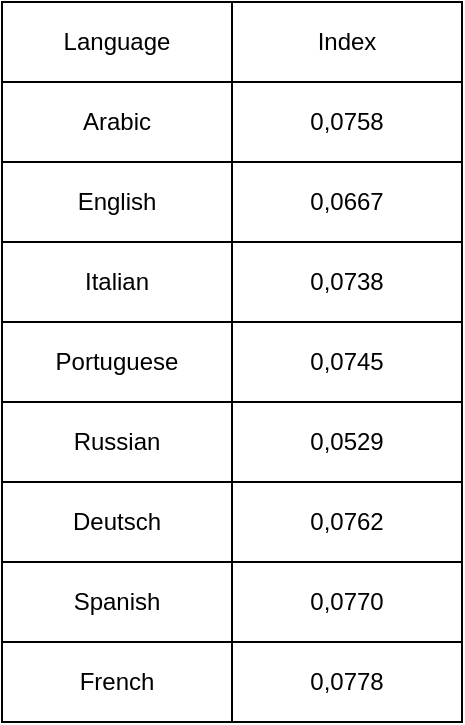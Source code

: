 <mxfile version="26.2.15">
  <diagram name="Page-1" id="xzAZTE38TMXfH0MoR6KK">
    <mxGraphModel dx="772" dy="509" grid="1" gridSize="10" guides="1" tooltips="1" connect="1" arrows="1" fold="1" page="1" pageScale="1" pageWidth="570" pageHeight="940" math="0" shadow="0">
      <root>
        <mxCell id="0" />
        <mxCell id="1" parent="0" />
        <mxCell id="JNs_Yf0Mag8GJZs71F5Y-1" value="" style="shape=table;startSize=0;container=1;collapsible=0;childLayout=tableLayout;fillColor=none;" vertex="1" parent="1">
          <mxGeometry x="180" y="90" width="230" height="360" as="geometry" />
        </mxCell>
        <mxCell id="JNs_Yf0Mag8GJZs71F5Y-2" value="" style="shape=tableRow;horizontal=0;startSize=0;swimlaneHead=0;swimlaneBody=0;strokeColor=inherit;top=0;left=0;bottom=0;right=0;collapsible=0;dropTarget=0;fillColor=none;points=[[0,0.5],[1,0.5]];portConstraint=eastwest;" vertex="1" parent="JNs_Yf0Mag8GJZs71F5Y-1">
          <mxGeometry width="230" height="40" as="geometry" />
        </mxCell>
        <mxCell id="JNs_Yf0Mag8GJZs71F5Y-3" value="Language" style="shape=partialRectangle;html=1;whiteSpace=wrap;connectable=0;strokeColor=inherit;overflow=hidden;fillColor=none;top=0;left=0;bottom=0;right=0;pointerEvents=1;" vertex="1" parent="JNs_Yf0Mag8GJZs71F5Y-2">
          <mxGeometry width="115" height="40" as="geometry">
            <mxRectangle width="115" height="40" as="alternateBounds" />
          </mxGeometry>
        </mxCell>
        <mxCell id="JNs_Yf0Mag8GJZs71F5Y-4" value="Index" style="shape=partialRectangle;html=1;whiteSpace=wrap;connectable=0;strokeColor=inherit;overflow=hidden;fillColor=none;top=0;left=0;bottom=0;right=0;pointerEvents=1;" vertex="1" parent="JNs_Yf0Mag8GJZs71F5Y-2">
          <mxGeometry x="115" width="115" height="40" as="geometry">
            <mxRectangle width="115" height="40" as="alternateBounds" />
          </mxGeometry>
        </mxCell>
        <mxCell id="JNs_Yf0Mag8GJZs71F5Y-5" value="" style="shape=tableRow;horizontal=0;startSize=0;swimlaneHead=0;swimlaneBody=0;strokeColor=inherit;top=0;left=0;bottom=0;right=0;collapsible=0;dropTarget=0;fillColor=none;points=[[0,0.5],[1,0.5]];portConstraint=eastwest;" vertex="1" parent="JNs_Yf0Mag8GJZs71F5Y-1">
          <mxGeometry y="40" width="230" height="40" as="geometry" />
        </mxCell>
        <mxCell id="JNs_Yf0Mag8GJZs71F5Y-6" value="Arabic" style="shape=partialRectangle;html=1;whiteSpace=wrap;connectable=0;strokeColor=inherit;overflow=hidden;fillColor=none;top=0;left=0;bottom=0;right=0;pointerEvents=1;" vertex="1" parent="JNs_Yf0Mag8GJZs71F5Y-5">
          <mxGeometry width="115" height="40" as="geometry">
            <mxRectangle width="115" height="40" as="alternateBounds" />
          </mxGeometry>
        </mxCell>
        <mxCell id="JNs_Yf0Mag8GJZs71F5Y-7" value="0,0758" style="shape=partialRectangle;html=1;whiteSpace=wrap;connectable=0;strokeColor=inherit;overflow=hidden;fillColor=none;top=0;left=0;bottom=0;right=0;pointerEvents=1;" vertex="1" parent="JNs_Yf0Mag8GJZs71F5Y-5">
          <mxGeometry x="115" width="115" height="40" as="geometry">
            <mxRectangle width="115" height="40" as="alternateBounds" />
          </mxGeometry>
        </mxCell>
        <mxCell id="JNs_Yf0Mag8GJZs71F5Y-8" value="" style="shape=tableRow;horizontal=0;startSize=0;swimlaneHead=0;swimlaneBody=0;strokeColor=inherit;top=0;left=0;bottom=0;right=0;collapsible=0;dropTarget=0;fillColor=none;points=[[0,0.5],[1,0.5]];portConstraint=eastwest;" vertex="1" parent="JNs_Yf0Mag8GJZs71F5Y-1">
          <mxGeometry y="80" width="230" height="40" as="geometry" />
        </mxCell>
        <mxCell id="JNs_Yf0Mag8GJZs71F5Y-9" value="English" style="shape=partialRectangle;html=1;whiteSpace=wrap;connectable=0;strokeColor=inherit;overflow=hidden;fillColor=none;top=0;left=0;bottom=0;right=0;pointerEvents=1;" vertex="1" parent="JNs_Yf0Mag8GJZs71F5Y-8">
          <mxGeometry width="115" height="40" as="geometry">
            <mxRectangle width="115" height="40" as="alternateBounds" />
          </mxGeometry>
        </mxCell>
        <mxCell id="JNs_Yf0Mag8GJZs71F5Y-10" value="0,0667" style="shape=partialRectangle;html=1;whiteSpace=wrap;connectable=0;strokeColor=inherit;overflow=hidden;fillColor=none;top=0;left=0;bottom=0;right=0;pointerEvents=1;" vertex="1" parent="JNs_Yf0Mag8GJZs71F5Y-8">
          <mxGeometry x="115" width="115" height="40" as="geometry">
            <mxRectangle width="115" height="40" as="alternateBounds" />
          </mxGeometry>
        </mxCell>
        <mxCell id="JNs_Yf0Mag8GJZs71F5Y-11" value="" style="shape=tableRow;horizontal=0;startSize=0;swimlaneHead=0;swimlaneBody=0;strokeColor=inherit;top=0;left=0;bottom=0;right=0;collapsible=0;dropTarget=0;fillColor=none;points=[[0,0.5],[1,0.5]];portConstraint=eastwest;" vertex="1" parent="JNs_Yf0Mag8GJZs71F5Y-1">
          <mxGeometry y="120" width="230" height="40" as="geometry" />
        </mxCell>
        <mxCell id="JNs_Yf0Mag8GJZs71F5Y-12" value="Italian" style="shape=partialRectangle;html=1;whiteSpace=wrap;connectable=0;strokeColor=inherit;overflow=hidden;fillColor=none;top=0;left=0;bottom=0;right=0;pointerEvents=1;" vertex="1" parent="JNs_Yf0Mag8GJZs71F5Y-11">
          <mxGeometry width="115" height="40" as="geometry">
            <mxRectangle width="115" height="40" as="alternateBounds" />
          </mxGeometry>
        </mxCell>
        <mxCell id="JNs_Yf0Mag8GJZs71F5Y-13" value="0,0738" style="shape=partialRectangle;html=1;whiteSpace=wrap;connectable=0;strokeColor=inherit;overflow=hidden;fillColor=none;top=0;left=0;bottom=0;right=0;pointerEvents=1;" vertex="1" parent="JNs_Yf0Mag8GJZs71F5Y-11">
          <mxGeometry x="115" width="115" height="40" as="geometry">
            <mxRectangle width="115" height="40" as="alternateBounds" />
          </mxGeometry>
        </mxCell>
        <mxCell id="JNs_Yf0Mag8GJZs71F5Y-14" value="" style="shape=tableRow;horizontal=0;startSize=0;swimlaneHead=0;swimlaneBody=0;strokeColor=inherit;top=0;left=0;bottom=0;right=0;collapsible=0;dropTarget=0;fillColor=none;points=[[0,0.5],[1,0.5]];portConstraint=eastwest;" vertex="1" parent="JNs_Yf0Mag8GJZs71F5Y-1">
          <mxGeometry y="160" width="230" height="40" as="geometry" />
        </mxCell>
        <mxCell id="JNs_Yf0Mag8GJZs71F5Y-15" value="Portuguese" style="shape=partialRectangle;html=1;whiteSpace=wrap;connectable=0;strokeColor=inherit;overflow=hidden;fillColor=none;top=0;left=0;bottom=0;right=0;pointerEvents=1;" vertex="1" parent="JNs_Yf0Mag8GJZs71F5Y-14">
          <mxGeometry width="115" height="40" as="geometry">
            <mxRectangle width="115" height="40" as="alternateBounds" />
          </mxGeometry>
        </mxCell>
        <mxCell id="JNs_Yf0Mag8GJZs71F5Y-16" value="0,0745" style="shape=partialRectangle;html=1;whiteSpace=wrap;connectable=0;strokeColor=inherit;overflow=hidden;fillColor=none;top=0;left=0;bottom=0;right=0;pointerEvents=1;" vertex="1" parent="JNs_Yf0Mag8GJZs71F5Y-14">
          <mxGeometry x="115" width="115" height="40" as="geometry">
            <mxRectangle width="115" height="40" as="alternateBounds" />
          </mxGeometry>
        </mxCell>
        <mxCell id="JNs_Yf0Mag8GJZs71F5Y-17" value="" style="shape=tableRow;horizontal=0;startSize=0;swimlaneHead=0;swimlaneBody=0;strokeColor=inherit;top=0;left=0;bottom=0;right=0;collapsible=0;dropTarget=0;fillColor=none;points=[[0,0.5],[1,0.5]];portConstraint=eastwest;" vertex="1" parent="JNs_Yf0Mag8GJZs71F5Y-1">
          <mxGeometry y="200" width="230" height="40" as="geometry" />
        </mxCell>
        <mxCell id="JNs_Yf0Mag8GJZs71F5Y-18" value="Russian" style="shape=partialRectangle;html=1;whiteSpace=wrap;connectable=0;strokeColor=inherit;overflow=hidden;fillColor=none;top=0;left=0;bottom=0;right=0;pointerEvents=1;" vertex="1" parent="JNs_Yf0Mag8GJZs71F5Y-17">
          <mxGeometry width="115" height="40" as="geometry">
            <mxRectangle width="115" height="40" as="alternateBounds" />
          </mxGeometry>
        </mxCell>
        <mxCell id="JNs_Yf0Mag8GJZs71F5Y-19" value="0,0529" style="shape=partialRectangle;html=1;whiteSpace=wrap;connectable=0;strokeColor=inherit;overflow=hidden;fillColor=none;top=0;left=0;bottom=0;right=0;pointerEvents=1;" vertex="1" parent="JNs_Yf0Mag8GJZs71F5Y-17">
          <mxGeometry x="115" width="115" height="40" as="geometry">
            <mxRectangle width="115" height="40" as="alternateBounds" />
          </mxGeometry>
        </mxCell>
        <mxCell id="JNs_Yf0Mag8GJZs71F5Y-20" value="" style="shape=tableRow;horizontal=0;startSize=0;swimlaneHead=0;swimlaneBody=0;strokeColor=inherit;top=0;left=0;bottom=0;right=0;collapsible=0;dropTarget=0;fillColor=none;points=[[0,0.5],[1,0.5]];portConstraint=eastwest;" vertex="1" parent="JNs_Yf0Mag8GJZs71F5Y-1">
          <mxGeometry y="240" width="230" height="40" as="geometry" />
        </mxCell>
        <mxCell id="JNs_Yf0Mag8GJZs71F5Y-21" value="Deutsch" style="shape=partialRectangle;html=1;whiteSpace=wrap;connectable=0;strokeColor=inherit;overflow=hidden;fillColor=none;top=0;left=0;bottom=0;right=0;pointerEvents=1;" vertex="1" parent="JNs_Yf0Mag8GJZs71F5Y-20">
          <mxGeometry width="115" height="40" as="geometry">
            <mxRectangle width="115" height="40" as="alternateBounds" />
          </mxGeometry>
        </mxCell>
        <mxCell id="JNs_Yf0Mag8GJZs71F5Y-22" value="0,0762" style="shape=partialRectangle;html=1;whiteSpace=wrap;connectable=0;strokeColor=inherit;overflow=hidden;fillColor=none;top=0;left=0;bottom=0;right=0;pointerEvents=1;" vertex="1" parent="JNs_Yf0Mag8GJZs71F5Y-20">
          <mxGeometry x="115" width="115" height="40" as="geometry">
            <mxRectangle width="115" height="40" as="alternateBounds" />
          </mxGeometry>
        </mxCell>
        <mxCell id="JNs_Yf0Mag8GJZs71F5Y-23" value="" style="shape=tableRow;horizontal=0;startSize=0;swimlaneHead=0;swimlaneBody=0;strokeColor=inherit;top=0;left=0;bottom=0;right=0;collapsible=0;dropTarget=0;fillColor=none;points=[[0,0.5],[1,0.5]];portConstraint=eastwest;" vertex="1" parent="JNs_Yf0Mag8GJZs71F5Y-1">
          <mxGeometry y="280" width="230" height="40" as="geometry" />
        </mxCell>
        <mxCell id="JNs_Yf0Mag8GJZs71F5Y-24" value="Spanish" style="shape=partialRectangle;html=1;whiteSpace=wrap;connectable=0;strokeColor=inherit;overflow=hidden;fillColor=none;top=0;left=0;bottom=0;right=0;pointerEvents=1;" vertex="1" parent="JNs_Yf0Mag8GJZs71F5Y-23">
          <mxGeometry width="115" height="40" as="geometry">
            <mxRectangle width="115" height="40" as="alternateBounds" />
          </mxGeometry>
        </mxCell>
        <mxCell id="JNs_Yf0Mag8GJZs71F5Y-25" value="0,0770" style="shape=partialRectangle;html=1;whiteSpace=wrap;connectable=0;strokeColor=inherit;overflow=hidden;fillColor=none;top=0;left=0;bottom=0;right=0;pointerEvents=1;" vertex="1" parent="JNs_Yf0Mag8GJZs71F5Y-23">
          <mxGeometry x="115" width="115" height="40" as="geometry">
            <mxRectangle width="115" height="40" as="alternateBounds" />
          </mxGeometry>
        </mxCell>
        <mxCell id="JNs_Yf0Mag8GJZs71F5Y-26" value="" style="shape=tableRow;horizontal=0;startSize=0;swimlaneHead=0;swimlaneBody=0;strokeColor=inherit;top=0;left=0;bottom=0;right=0;collapsible=0;dropTarget=0;fillColor=none;points=[[0,0.5],[1,0.5]];portConstraint=eastwest;" vertex="1" parent="JNs_Yf0Mag8GJZs71F5Y-1">
          <mxGeometry y="320" width="230" height="40" as="geometry" />
        </mxCell>
        <mxCell id="JNs_Yf0Mag8GJZs71F5Y-27" value="French" style="shape=partialRectangle;html=1;whiteSpace=wrap;connectable=0;strokeColor=inherit;overflow=hidden;fillColor=none;top=0;left=0;bottom=0;right=0;pointerEvents=1;" vertex="1" parent="JNs_Yf0Mag8GJZs71F5Y-26">
          <mxGeometry width="115" height="40" as="geometry">
            <mxRectangle width="115" height="40" as="alternateBounds" />
          </mxGeometry>
        </mxCell>
        <mxCell id="JNs_Yf0Mag8GJZs71F5Y-28" value="0,0778" style="shape=partialRectangle;html=1;whiteSpace=wrap;connectable=0;strokeColor=inherit;overflow=hidden;fillColor=none;top=0;left=0;bottom=0;right=0;pointerEvents=1;" vertex="1" parent="JNs_Yf0Mag8GJZs71F5Y-26">
          <mxGeometry x="115" width="115" height="40" as="geometry">
            <mxRectangle width="115" height="40" as="alternateBounds" />
          </mxGeometry>
        </mxCell>
      </root>
    </mxGraphModel>
  </diagram>
</mxfile>
